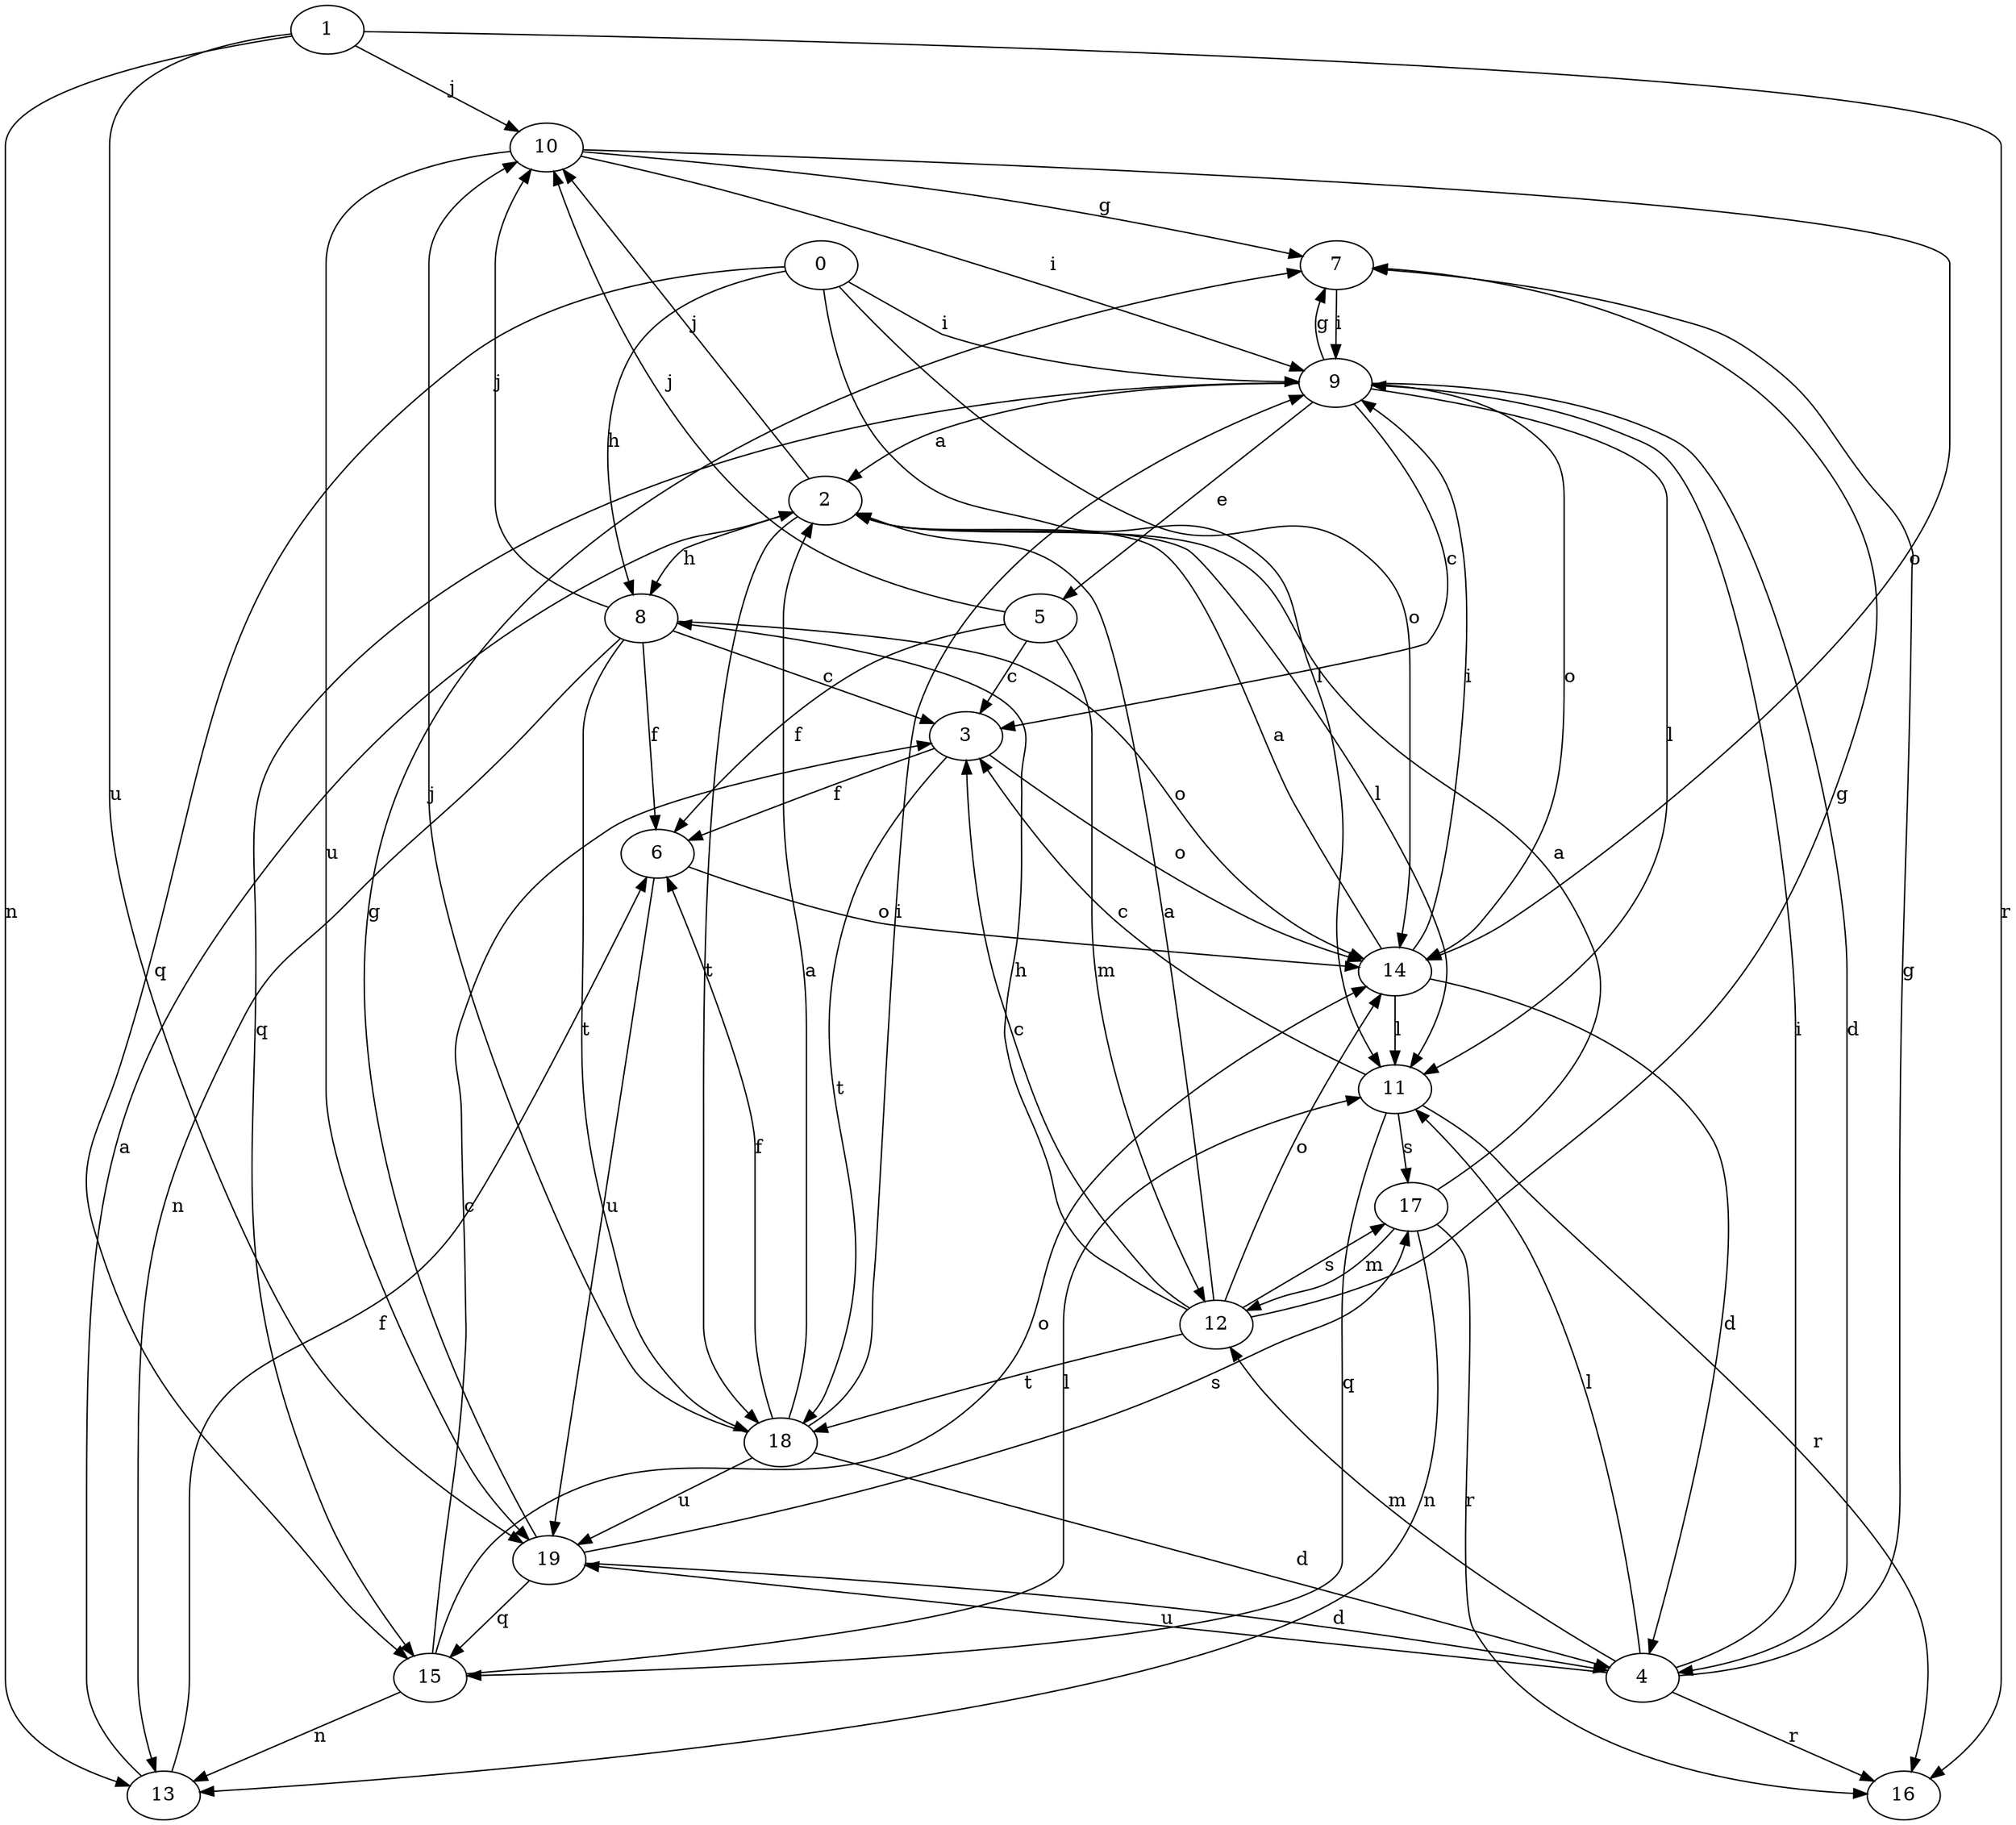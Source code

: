strict digraph  {
1;
2;
3;
4;
5;
6;
7;
8;
9;
0;
10;
11;
12;
13;
14;
15;
16;
17;
18;
19;
1 -> 10  [label=j];
1 -> 13  [label=n];
1 -> 16  [label=r];
1 -> 19  [label=u];
2 -> 8  [label=h];
2 -> 10  [label=j];
2 -> 11  [label=l];
2 -> 18  [label=t];
3 -> 6  [label=f];
3 -> 14  [label=o];
3 -> 18  [label=t];
4 -> 7  [label=g];
4 -> 9  [label=i];
4 -> 11  [label=l];
4 -> 12  [label=m];
4 -> 16  [label=r];
4 -> 19  [label=u];
5 -> 3  [label=c];
5 -> 6  [label=f];
5 -> 10  [label=j];
5 -> 12  [label=m];
6 -> 14  [label=o];
6 -> 19  [label=u];
7 -> 9  [label=i];
8 -> 3  [label=c];
8 -> 6  [label=f];
8 -> 10  [label=j];
8 -> 13  [label=n];
8 -> 14  [label=o];
8 -> 18  [label=t];
9 -> 2  [label=a];
9 -> 3  [label=c];
9 -> 4  [label=d];
9 -> 5  [label=e];
9 -> 7  [label=g];
9 -> 11  [label=l];
9 -> 14  [label=o];
9 -> 15  [label=q];
0 -> 8  [label=h];
0 -> 9  [label=i];
0 -> 11  [label=l];
0 -> 14  [label=o];
0 -> 15  [label=q];
10 -> 7  [label=g];
10 -> 9  [label=i];
10 -> 14  [label=o];
10 -> 19  [label=u];
11 -> 3  [label=c];
11 -> 15  [label=q];
11 -> 16  [label=r];
11 -> 17  [label=s];
12 -> 2  [label=a];
12 -> 3  [label=c];
12 -> 7  [label=g];
12 -> 8  [label=h];
12 -> 14  [label=o];
12 -> 17  [label=s];
12 -> 18  [label=t];
13 -> 2  [label=a];
13 -> 6  [label=f];
14 -> 2  [label=a];
14 -> 4  [label=d];
14 -> 9  [label=i];
14 -> 11  [label=l];
15 -> 3  [label=c];
15 -> 11  [label=l];
15 -> 13  [label=n];
15 -> 14  [label=o];
17 -> 2  [label=a];
17 -> 12  [label=m];
17 -> 13  [label=n];
17 -> 16  [label=r];
18 -> 2  [label=a];
18 -> 4  [label=d];
18 -> 6  [label=f];
18 -> 9  [label=i];
18 -> 10  [label=j];
18 -> 19  [label=u];
19 -> 4  [label=d];
19 -> 7  [label=g];
19 -> 15  [label=q];
19 -> 17  [label=s];
}
